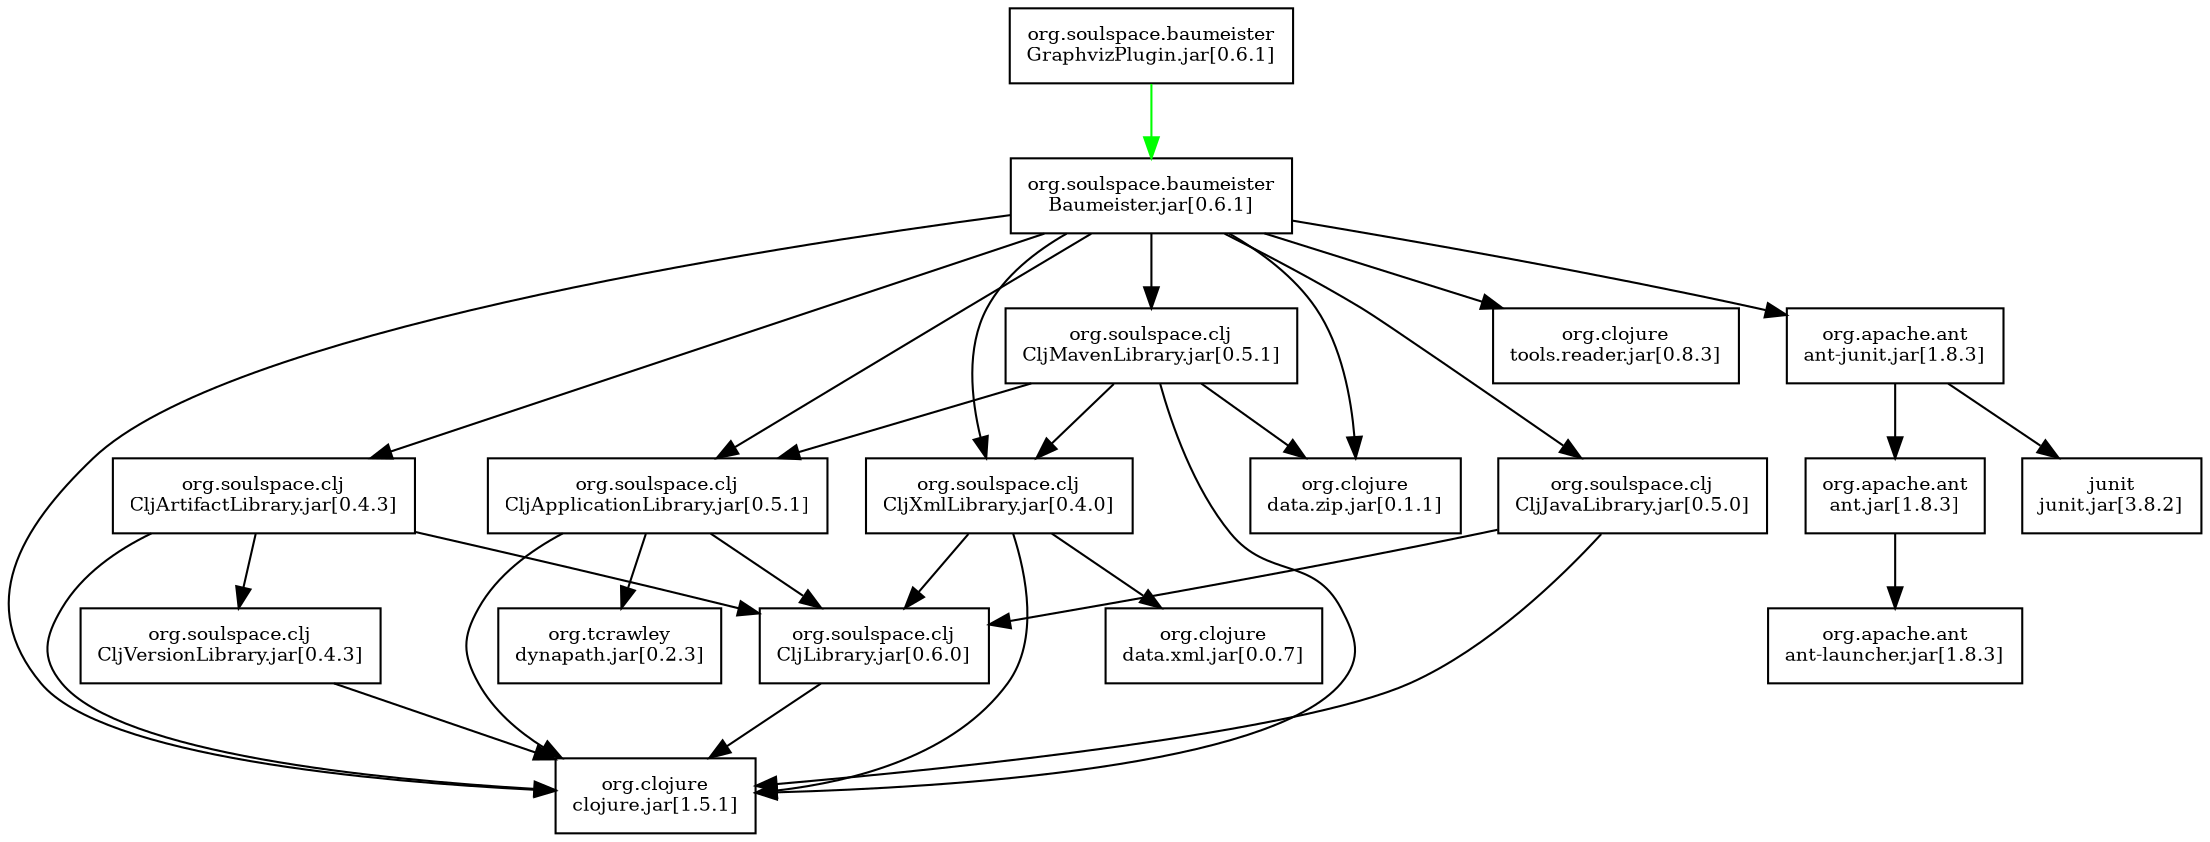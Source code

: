 digraph Dependencies {
    outputmode=nodefirst;
    node [shape=plaintext fontsize=9];
"org.soulspace.baumeister/GraphvizPlugin/0.6.1/GraphvizPlugin.jar" [shape=box label="org.soulspace.baumeister\nGraphvizPlugin.jar[0.6.1]"];
"org.soulspace.baumeister/Baumeister/0.6.1/Baumeister.jar" [shape=box label="org.soulspace.baumeister\nBaumeister.jar[0.6.1]"];
"org.clojure/clojure/1.5.1/clojure.jar" [shape=box label="org.clojure\nclojure.jar[1.5.1]"];
"org.soulspace.clj/CljApplicationLibrary/0.5.1/CljApplicationLibrary.jar" [shape=box label="org.soulspace.clj\nCljApplicationLibrary.jar[0.5.1]"];
"org.clojure/clojure/1.5.1/clojure.jar" [shape=box label="org.clojure\nclojure.jar[1.5.1]"];
"org.soulspace.clj/CljLibrary/0.6.0/CljLibrary.jar" [shape=box label="org.soulspace.clj\nCljLibrary.jar[0.6.0]"];
"org.clojure/clojure/1.5.1/clojure.jar" [shape=box label="org.clojure\nclojure.jar[1.5.1]"];
"org.tcrawley/dynapath/0.2.3/dynapath.jar" [shape=box label="org.tcrawley\ndynapath.jar[0.2.3]"];
"org.soulspace.clj/CljArtifactLibrary/0.4.3/CljArtifactLibrary.jar" [shape=box label="org.soulspace.clj\nCljArtifactLibrary.jar[0.4.3]"];
"org.clojure/clojure/1.5.1/clojure.jar" [shape=box label="org.clojure\nclojure.jar[1.5.1]"];
"org.soulspace.clj/CljVersionLibrary/0.4.3/CljVersionLibrary.jar" [shape=box label="org.soulspace.clj\nCljVersionLibrary.jar[0.4.3]"];
"org.clojure/clojure/1.5.1/clojure.jar" [shape=box label="org.clojure\nclojure.jar[1.5.1]"];
"org.soulspace.clj/CljLibrary/0.6.0/CljLibrary.jar" [shape=box label="org.soulspace.clj\nCljLibrary.jar[0.6.0]"];
"org.clojure/clojure/1.5.1/clojure.jar" [shape=box label="org.clojure\nclojure.jar[1.5.1]"];
"org.soulspace.clj/CljMavenLibrary/0.5.1/CljMavenLibrary.jar" [shape=box label="org.soulspace.clj\nCljMavenLibrary.jar[0.5.1]"];
"org.clojure/clojure/1.5.1/clojure.jar" [shape=box label="org.clojure\nclojure.jar[1.5.1]"];
"org.clojure/data.zip/0.1.1/data.zip.jar" [shape=box label="org.clojure\ndata.zip.jar[0.1.1]"];
"org.soulspace.clj/CljXmlLibrary/0.4.0/CljXmlLibrary.jar" [shape=box label="org.soulspace.clj\nCljXmlLibrary.jar[0.4.0]"];
"org.clojure/clojure/1.5.1/clojure.jar" [shape=box label="org.clojure\nclojure.jar[1.5.1]"];
"org.clojure/data.xml/0.0.7/data.xml.jar" [shape=box label="org.clojure\ndata.xml.jar[0.0.7]"];
"org.soulspace.clj/CljLibrary/0.6.0/CljLibrary.jar" [shape=box label="org.soulspace.clj\nCljLibrary.jar[0.6.0]"];
"org.clojure/clojure/1.5.1/clojure.jar" [shape=box label="org.clojure\nclojure.jar[1.5.1]"];
"org.soulspace.clj/CljApplicationLibrary/0.5.1/CljApplicationLibrary.jar" [shape=box label="org.soulspace.clj\nCljApplicationLibrary.jar[0.5.1]"];
"org.clojure/clojure/1.5.1/clojure.jar" [shape=box label="org.clojure\nclojure.jar[1.5.1]"];
"org.soulspace.clj/CljLibrary/0.6.0/CljLibrary.jar" [shape=box label="org.soulspace.clj\nCljLibrary.jar[0.6.0]"];
"org.clojure/clojure/1.5.1/clojure.jar" [shape=box label="org.clojure\nclojure.jar[1.5.1]"];
"org.tcrawley/dynapath/0.2.3/dynapath.jar" [shape=box label="org.tcrawley\ndynapath.jar[0.2.3]"];
"org.soulspace.clj/CljJavaLibrary/0.5.0/CljJavaLibrary.jar" [shape=box label="org.soulspace.clj\nCljJavaLibrary.jar[0.5.0]"];
"org.clojure/clojure/1.5.1/clojure.jar" [shape=box label="org.clojure\nclojure.jar[1.5.1]"];
"org.soulspace.clj/CljLibrary/0.6.0/CljLibrary.jar" [shape=box label="org.soulspace.clj\nCljLibrary.jar[0.6.0]"];
"org.clojure/clojure/1.5.1/clojure.jar" [shape=box label="org.clojure\nclojure.jar[1.5.1]"];
"org.soulspace.clj/CljXmlLibrary/0.4.0/CljXmlLibrary.jar" [shape=box label="org.soulspace.clj\nCljXmlLibrary.jar[0.4.0]"];
"org.clojure/clojure/1.5.1/clojure.jar" [shape=box label="org.clojure\nclojure.jar[1.5.1]"];
"org.clojure/data.xml/0.0.7/data.xml.jar" [shape=box label="org.clojure\ndata.xml.jar[0.0.7]"];
"org.soulspace.clj/CljLibrary/0.6.0/CljLibrary.jar" [shape=box label="org.soulspace.clj\nCljLibrary.jar[0.6.0]"];
"org.clojure/clojure/1.5.1/clojure.jar" [shape=box label="org.clojure\nclojure.jar[1.5.1]"];
"org.clojure/data.zip/0.1.1/data.zip.jar" [shape=box label="org.clojure\ndata.zip.jar[0.1.1]"];
"org.clojure/tools.reader/0.8.3/tools.reader.jar" [shape=box label="org.clojure\ntools.reader.jar[0.8.3]"];
"org.apache.ant/ant-junit/1.8.3/ant-junit.jar" [shape=box label="org.apache.ant\nant-junit.jar[1.8.3]"];
"org.apache.ant/ant/1.8.3/ant.jar" [shape=box label="org.apache.ant\nant.jar[1.8.3]"];
"org.apache.ant/ant-launcher/1.8.3/ant-launcher.jar" [shape=box label="org.apache.ant\nant-launcher.jar[1.8.3]"];
"junit/junit/3.8.2/junit.jar" [shape=box label="junit\njunit.jar[3.8.2]"];
"org.soulspace.baumeister/GraphvizPlugin/0.6.1/GraphvizPlugin.jar" -> "org.soulspace.baumeister/Baumeister/0.6.1/Baumeister.jar" [color=green style=solid];
"org.soulspace.baumeister/Baumeister/0.6.1/Baumeister.jar" -> "org.clojure/clojure/1.5.1/clojure.jar" [color=black style=solid];
"org.soulspace.baumeister/Baumeister/0.6.1/Baumeister.jar" -> "org.soulspace.clj/CljApplicationLibrary/0.5.1/CljApplicationLibrary.jar" [color=black style=solid];
"org.soulspace.clj/CljApplicationLibrary/0.5.1/CljApplicationLibrary.jar" -> "org.clojure/clojure/1.5.1/clojure.jar" [color=black style=solid];
"org.soulspace.clj/CljApplicationLibrary/0.5.1/CljApplicationLibrary.jar" -> "org.soulspace.clj/CljLibrary/0.6.0/CljLibrary.jar" [color=black style=solid];
"org.soulspace.clj/CljLibrary/0.6.0/CljLibrary.jar" -> "org.clojure/clojure/1.5.1/clojure.jar" [color=black style=solid];
"org.soulspace.clj/CljApplicationLibrary/0.5.1/CljApplicationLibrary.jar" -> "org.tcrawley/dynapath/0.2.3/dynapath.jar" [color=black style=solid];
"org.soulspace.baumeister/Baumeister/0.6.1/Baumeister.jar" -> "org.soulspace.clj/CljArtifactLibrary/0.4.3/CljArtifactLibrary.jar" [color=black style=solid];
"org.soulspace.clj/CljArtifactLibrary/0.4.3/CljArtifactLibrary.jar" -> "org.clojure/clojure/1.5.1/clojure.jar" [color=black style=solid];
"org.soulspace.clj/CljArtifactLibrary/0.4.3/CljArtifactLibrary.jar" -> "org.soulspace.clj/CljVersionLibrary/0.4.3/CljVersionLibrary.jar" [color=black style=solid];
"org.soulspace.clj/CljVersionLibrary/0.4.3/CljVersionLibrary.jar" -> "org.clojure/clojure/1.5.1/clojure.jar" [color=black style=solid];
"org.soulspace.clj/CljArtifactLibrary/0.4.3/CljArtifactLibrary.jar" -> "org.soulspace.clj/CljLibrary/0.6.0/CljLibrary.jar" [color=black style=solid];

"org.soulspace.baumeister/Baumeister/0.6.1/Baumeister.jar" -> "org.soulspace.clj/CljMavenLibrary/0.5.1/CljMavenLibrary.jar" [color=black style=solid];
"org.soulspace.clj/CljMavenLibrary/0.5.1/CljMavenLibrary.jar" -> "org.clojure/clojure/1.5.1/clojure.jar" [color=black style=solid];
"org.soulspace.clj/CljMavenLibrary/0.5.1/CljMavenLibrary.jar" -> "org.clojure/data.zip/0.1.1/data.zip.jar" [color=black style=solid];
"org.soulspace.clj/CljMavenLibrary/0.5.1/CljMavenLibrary.jar" -> "org.soulspace.clj/CljXmlLibrary/0.4.0/CljXmlLibrary.jar" [color=black style=solid];
"org.soulspace.clj/CljXmlLibrary/0.4.0/CljXmlLibrary.jar" -> "org.clojure/clojure/1.5.1/clojure.jar" [color=black style=solid];
"org.soulspace.clj/CljXmlLibrary/0.4.0/CljXmlLibrary.jar" -> "org.clojure/data.xml/0.0.7/data.xml.jar" [color=black style=solid];
"org.soulspace.clj/CljXmlLibrary/0.4.0/CljXmlLibrary.jar" -> "org.soulspace.clj/CljLibrary/0.6.0/CljLibrary.jar" [color=black style=solid];

"org.soulspace.clj/CljMavenLibrary/0.5.1/CljMavenLibrary.jar" -> "org.soulspace.clj/CljApplicationLibrary/0.5.1/CljApplicationLibrary.jar" [color=black style=solid];




"org.soulspace.baumeister/Baumeister/0.6.1/Baumeister.jar" -> "org.soulspace.clj/CljJavaLibrary/0.5.0/CljJavaLibrary.jar" [color=black style=solid];
"org.soulspace.clj/CljJavaLibrary/0.5.0/CljJavaLibrary.jar" -> "org.clojure/clojure/1.5.1/clojure.jar" [color=black style=solid];
"org.soulspace.clj/CljJavaLibrary/0.5.0/CljJavaLibrary.jar" -> "org.soulspace.clj/CljLibrary/0.6.0/CljLibrary.jar" [color=black style=solid];

"org.soulspace.baumeister/Baumeister/0.6.1/Baumeister.jar" -> "org.soulspace.clj/CljXmlLibrary/0.4.0/CljXmlLibrary.jar" [color=black style=solid];




"org.soulspace.baumeister/Baumeister/0.6.1/Baumeister.jar" -> "org.clojure/data.zip/0.1.1/data.zip.jar" [color=black style=solid];
"org.soulspace.baumeister/Baumeister/0.6.1/Baumeister.jar" -> "org.clojure/tools.reader/0.8.3/tools.reader.jar" [color=black style=solid];
"org.soulspace.baumeister/Baumeister/0.6.1/Baumeister.jar" -> "org.apache.ant/ant-junit/1.8.3/ant-junit.jar" [color=black style=solid];
"org.apache.ant/ant-junit/1.8.3/ant-junit.jar" -> "org.apache.ant/ant/1.8.3/ant.jar" [color=black style=solid];
"org.apache.ant/ant/1.8.3/ant.jar" -> "org.apache.ant/ant-launcher/1.8.3/ant-launcher.jar" [color=black style=solid];
"org.apache.ant/ant-junit/1.8.3/ant-junit.jar" -> "junit/junit/3.8.2/junit.jar" [color=black style=solid];
}
